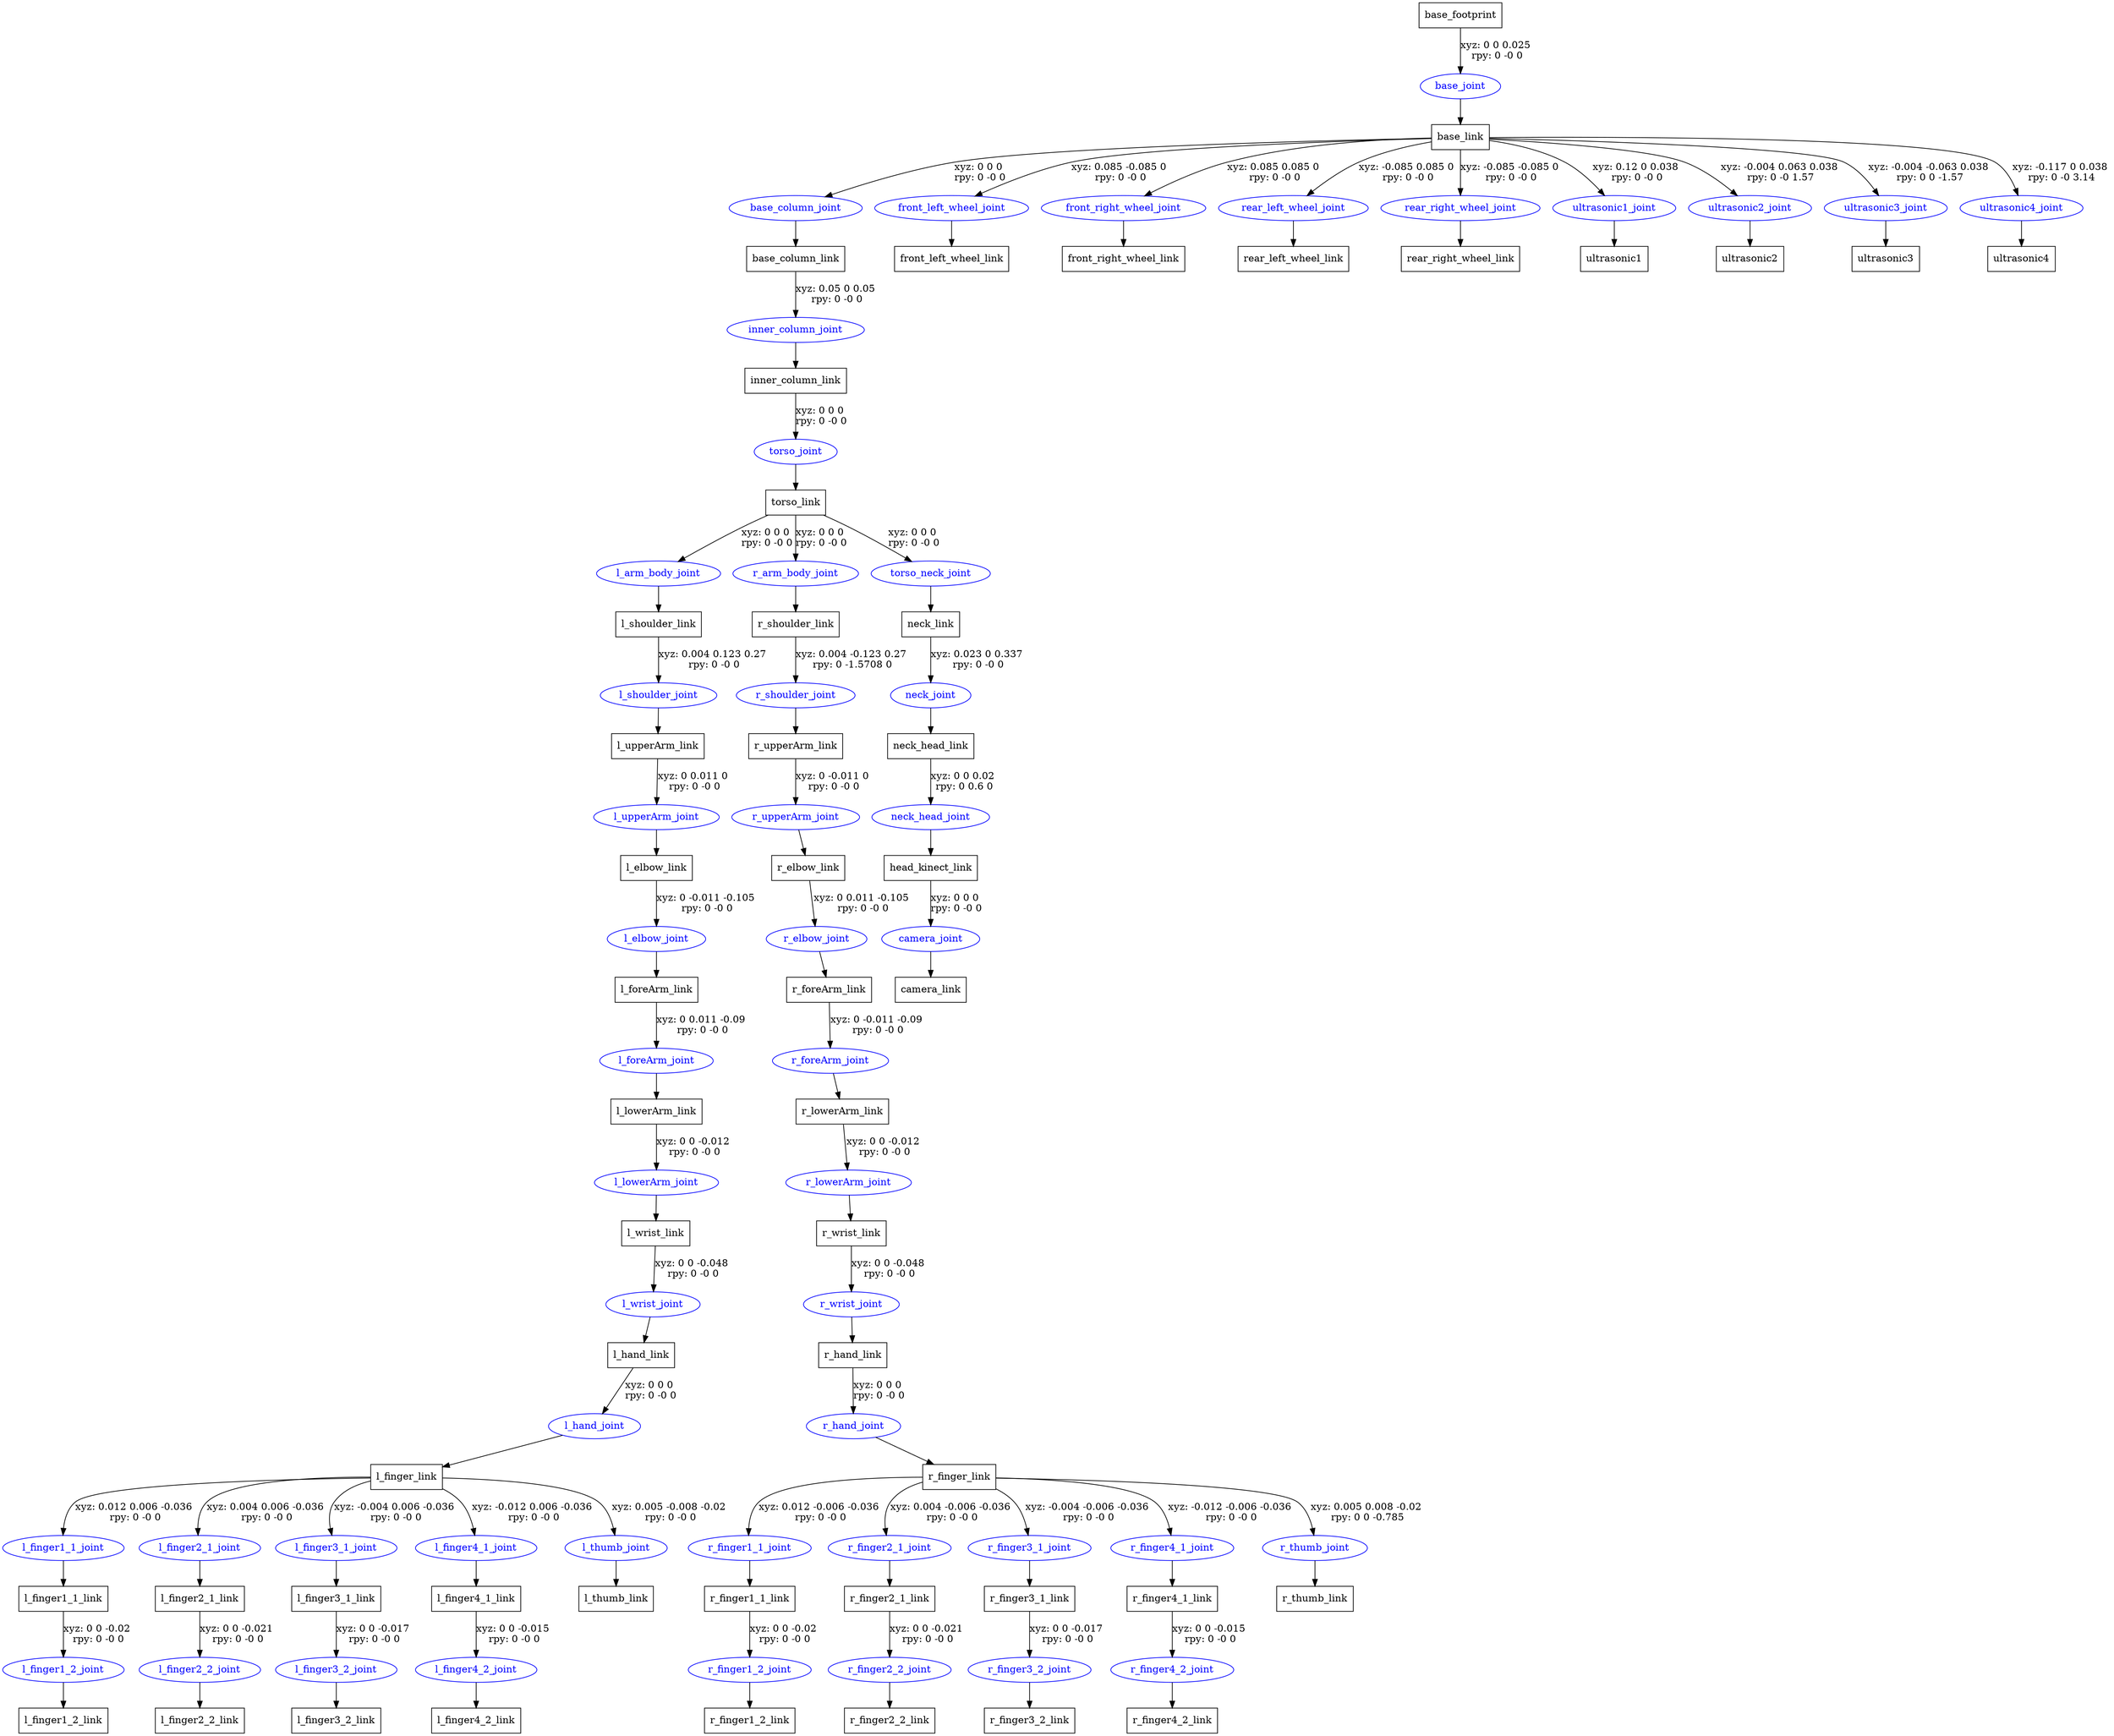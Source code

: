 digraph G {
node [shape=box];
"base_footprint" [label="base_footprint"];
"base_link" [label="base_link"];
"base_column_link" [label="base_column_link"];
"inner_column_link" [label="inner_column_link"];
"torso_link" [label="torso_link"];
"l_shoulder_link" [label="l_shoulder_link"];
"l_upperArm_link" [label="l_upperArm_link"];
"l_elbow_link" [label="l_elbow_link"];
"l_foreArm_link" [label="l_foreArm_link"];
"l_lowerArm_link" [label="l_lowerArm_link"];
"l_wrist_link" [label="l_wrist_link"];
"l_hand_link" [label="l_hand_link"];
"l_finger_link" [label="l_finger_link"];
"l_finger1_1_link" [label="l_finger1_1_link"];
"l_finger1_2_link" [label="l_finger1_2_link"];
"l_finger2_1_link" [label="l_finger2_1_link"];
"l_finger2_2_link" [label="l_finger2_2_link"];
"l_finger3_1_link" [label="l_finger3_1_link"];
"l_finger3_2_link" [label="l_finger3_2_link"];
"l_finger4_1_link" [label="l_finger4_1_link"];
"l_finger4_2_link" [label="l_finger4_2_link"];
"l_thumb_link" [label="l_thumb_link"];
"r_shoulder_link" [label="r_shoulder_link"];
"r_upperArm_link" [label="r_upperArm_link"];
"r_elbow_link" [label="r_elbow_link"];
"r_foreArm_link" [label="r_foreArm_link"];
"r_lowerArm_link" [label="r_lowerArm_link"];
"r_wrist_link" [label="r_wrist_link"];
"r_hand_link" [label="r_hand_link"];
"r_finger_link" [label="r_finger_link"];
"r_finger1_1_link" [label="r_finger1_1_link"];
"r_finger1_2_link" [label="r_finger1_2_link"];
"r_finger2_1_link" [label="r_finger2_1_link"];
"r_finger2_2_link" [label="r_finger2_2_link"];
"r_finger3_1_link" [label="r_finger3_1_link"];
"r_finger3_2_link" [label="r_finger3_2_link"];
"r_finger4_1_link" [label="r_finger4_1_link"];
"r_finger4_2_link" [label="r_finger4_2_link"];
"r_thumb_link" [label="r_thumb_link"];
"neck_link" [label="neck_link"];
"neck_head_link" [label="neck_head_link"];
"head_kinect_link" [label="head_kinect_link"];
"camera_link" [label="camera_link"];
"front_left_wheel_link" [label="front_left_wheel_link"];
"front_right_wheel_link" [label="front_right_wheel_link"];
"rear_left_wheel_link" [label="rear_left_wheel_link"];
"rear_right_wheel_link" [label="rear_right_wheel_link"];
"ultrasonic1" [label="ultrasonic1"];
"ultrasonic2" [label="ultrasonic2"];
"ultrasonic3" [label="ultrasonic3"];
"ultrasonic4" [label="ultrasonic4"];
node [shape=ellipse, color=blue, fontcolor=blue];
"base_footprint" -> "base_joint" [label="xyz: 0 0 0.025 \nrpy: 0 -0 0"]
"base_joint" -> "base_link"
"base_link" -> "base_column_joint" [label="xyz: 0 0 0 \nrpy: 0 -0 0"]
"base_column_joint" -> "base_column_link"
"base_column_link" -> "inner_column_joint" [label="xyz: 0.05 0 0.05 \nrpy: 0 -0 0"]
"inner_column_joint" -> "inner_column_link"
"inner_column_link" -> "torso_joint" [label="xyz: 0 0 0 \nrpy: 0 -0 0"]
"torso_joint" -> "torso_link"
"torso_link" -> "l_arm_body_joint" [label="xyz: 0 0 0 \nrpy: 0 -0 0"]
"l_arm_body_joint" -> "l_shoulder_link"
"l_shoulder_link" -> "l_shoulder_joint" [label="xyz: 0.004 0.123 0.27 \nrpy: 0 -0 0"]
"l_shoulder_joint" -> "l_upperArm_link"
"l_upperArm_link" -> "l_upperArm_joint" [label="xyz: 0 0.011 0 \nrpy: 0 -0 0"]
"l_upperArm_joint" -> "l_elbow_link"
"l_elbow_link" -> "l_elbow_joint" [label="xyz: 0 -0.011 -0.105 \nrpy: 0 -0 0"]
"l_elbow_joint" -> "l_foreArm_link"
"l_foreArm_link" -> "l_foreArm_joint" [label="xyz: 0 0.011 -0.09 \nrpy: 0 -0 0"]
"l_foreArm_joint" -> "l_lowerArm_link"
"l_lowerArm_link" -> "l_lowerArm_joint" [label="xyz: 0 0 -0.012 \nrpy: 0 -0 0"]
"l_lowerArm_joint" -> "l_wrist_link"
"l_wrist_link" -> "l_wrist_joint" [label="xyz: 0 0 -0.048 \nrpy: 0 -0 0"]
"l_wrist_joint" -> "l_hand_link"
"l_hand_link" -> "l_hand_joint" [label="xyz: 0 0 0 \nrpy: 0 -0 0"]
"l_hand_joint" -> "l_finger_link"
"l_finger_link" -> "l_finger1_1_joint" [label="xyz: 0.012 0.006 -0.036 \nrpy: 0 -0 0"]
"l_finger1_1_joint" -> "l_finger1_1_link"
"l_finger1_1_link" -> "l_finger1_2_joint" [label="xyz: 0 0 -0.02 \nrpy: 0 -0 0"]
"l_finger1_2_joint" -> "l_finger1_2_link"
"l_finger_link" -> "l_finger2_1_joint" [label="xyz: 0.004 0.006 -0.036 \nrpy: 0 -0 0"]
"l_finger2_1_joint" -> "l_finger2_1_link"
"l_finger2_1_link" -> "l_finger2_2_joint" [label="xyz: 0 0 -0.021 \nrpy: 0 -0 0"]
"l_finger2_2_joint" -> "l_finger2_2_link"
"l_finger_link" -> "l_finger3_1_joint" [label="xyz: -0.004 0.006 -0.036 \nrpy: 0 -0 0"]
"l_finger3_1_joint" -> "l_finger3_1_link"
"l_finger3_1_link" -> "l_finger3_2_joint" [label="xyz: 0 0 -0.017 \nrpy: 0 -0 0"]
"l_finger3_2_joint" -> "l_finger3_2_link"
"l_finger_link" -> "l_finger4_1_joint" [label="xyz: -0.012 0.006 -0.036 \nrpy: 0 -0 0"]
"l_finger4_1_joint" -> "l_finger4_1_link"
"l_finger4_1_link" -> "l_finger4_2_joint" [label="xyz: 0 0 -0.015 \nrpy: 0 -0 0"]
"l_finger4_2_joint" -> "l_finger4_2_link"
"l_finger_link" -> "l_thumb_joint" [label="xyz: 0.005 -0.008 -0.02 \nrpy: 0 -0 0"]
"l_thumb_joint" -> "l_thumb_link"
"torso_link" -> "r_arm_body_joint" [label="xyz: 0 0 0 \nrpy: 0 -0 0"]
"r_arm_body_joint" -> "r_shoulder_link"
"r_shoulder_link" -> "r_shoulder_joint" [label="xyz: 0.004 -0.123 0.27 \nrpy: 0 -1.5708 0"]
"r_shoulder_joint" -> "r_upperArm_link"
"r_upperArm_link" -> "r_upperArm_joint" [label="xyz: 0 -0.011 0 \nrpy: 0 -0 0"]
"r_upperArm_joint" -> "r_elbow_link"
"r_elbow_link" -> "r_elbow_joint" [label="xyz: 0 0.011 -0.105 \nrpy: 0 -0 0"]
"r_elbow_joint" -> "r_foreArm_link"
"r_foreArm_link" -> "r_foreArm_joint" [label="xyz: 0 -0.011 -0.09 \nrpy: 0 -0 0"]
"r_foreArm_joint" -> "r_lowerArm_link"
"r_lowerArm_link" -> "r_lowerArm_joint" [label="xyz: 0 0 -0.012 \nrpy: 0 -0 0"]
"r_lowerArm_joint" -> "r_wrist_link"
"r_wrist_link" -> "r_wrist_joint" [label="xyz: 0 0 -0.048 \nrpy: 0 -0 0"]
"r_wrist_joint" -> "r_hand_link"
"r_hand_link" -> "r_hand_joint" [label="xyz: 0 0 0 \nrpy: 0 -0 0"]
"r_hand_joint" -> "r_finger_link"
"r_finger_link" -> "r_finger1_1_joint" [label="xyz: 0.012 -0.006 -0.036 \nrpy: 0 -0 0"]
"r_finger1_1_joint" -> "r_finger1_1_link"
"r_finger1_1_link" -> "r_finger1_2_joint" [label="xyz: 0 0 -0.02 \nrpy: 0 -0 0"]
"r_finger1_2_joint" -> "r_finger1_2_link"
"r_finger_link" -> "r_finger2_1_joint" [label="xyz: 0.004 -0.006 -0.036 \nrpy: 0 -0 0"]
"r_finger2_1_joint" -> "r_finger2_1_link"
"r_finger2_1_link" -> "r_finger2_2_joint" [label="xyz: 0 0 -0.021 \nrpy: 0 -0 0"]
"r_finger2_2_joint" -> "r_finger2_2_link"
"r_finger_link" -> "r_finger3_1_joint" [label="xyz: -0.004 -0.006 -0.036 \nrpy: 0 -0 0"]
"r_finger3_1_joint" -> "r_finger3_1_link"
"r_finger3_1_link" -> "r_finger3_2_joint" [label="xyz: 0 0 -0.017 \nrpy: 0 -0 0"]
"r_finger3_2_joint" -> "r_finger3_2_link"
"r_finger_link" -> "r_finger4_1_joint" [label="xyz: -0.012 -0.006 -0.036 \nrpy: 0 -0 0"]
"r_finger4_1_joint" -> "r_finger4_1_link"
"r_finger4_1_link" -> "r_finger4_2_joint" [label="xyz: 0 0 -0.015 \nrpy: 0 -0 0"]
"r_finger4_2_joint" -> "r_finger4_2_link"
"r_finger_link" -> "r_thumb_joint" [label="xyz: 0.005 0.008 -0.02 \nrpy: 0 0 -0.785"]
"r_thumb_joint" -> "r_thumb_link"
"torso_link" -> "torso_neck_joint" [label="xyz: 0 0 0 \nrpy: 0 -0 0"]
"torso_neck_joint" -> "neck_link"
"neck_link" -> "neck_joint" [label="xyz: 0.023 0 0.337 \nrpy: 0 -0 0"]
"neck_joint" -> "neck_head_link"
"neck_head_link" -> "neck_head_joint" [label="xyz: 0 0 0.02 \nrpy: 0 0.6 0"]
"neck_head_joint" -> "head_kinect_link"
"head_kinect_link" -> "camera_joint" [label="xyz: 0 0 0 \nrpy: 0 -0 0"]
"camera_joint" -> "camera_link"
"base_link" -> "front_left_wheel_joint" [label="xyz: 0.085 -0.085 0 \nrpy: 0 -0 0"]
"front_left_wheel_joint" -> "front_left_wheel_link"
"base_link" -> "front_right_wheel_joint" [label="xyz: 0.085 0.085 0 \nrpy: 0 -0 0"]
"front_right_wheel_joint" -> "front_right_wheel_link"
"base_link" -> "rear_left_wheel_joint" [label="xyz: -0.085 0.085 0 \nrpy: 0 -0 0"]
"rear_left_wheel_joint" -> "rear_left_wheel_link"
"base_link" -> "rear_right_wheel_joint" [label="xyz: -0.085 -0.085 0 \nrpy: 0 -0 0"]
"rear_right_wheel_joint" -> "rear_right_wheel_link"
"base_link" -> "ultrasonic1_joint" [label="xyz: 0.12 0 0.038 \nrpy: 0 -0 0"]
"ultrasonic1_joint" -> "ultrasonic1"
"base_link" -> "ultrasonic2_joint" [label="xyz: -0.004 0.063 0.038 \nrpy: 0 -0 1.57"]
"ultrasonic2_joint" -> "ultrasonic2"
"base_link" -> "ultrasonic3_joint" [label="xyz: -0.004 -0.063 0.038 \nrpy: 0 0 -1.57"]
"ultrasonic3_joint" -> "ultrasonic3"
"base_link" -> "ultrasonic4_joint" [label="xyz: -0.117 0 0.038 \nrpy: 0 -0 3.14"]
"ultrasonic4_joint" -> "ultrasonic4"
}

